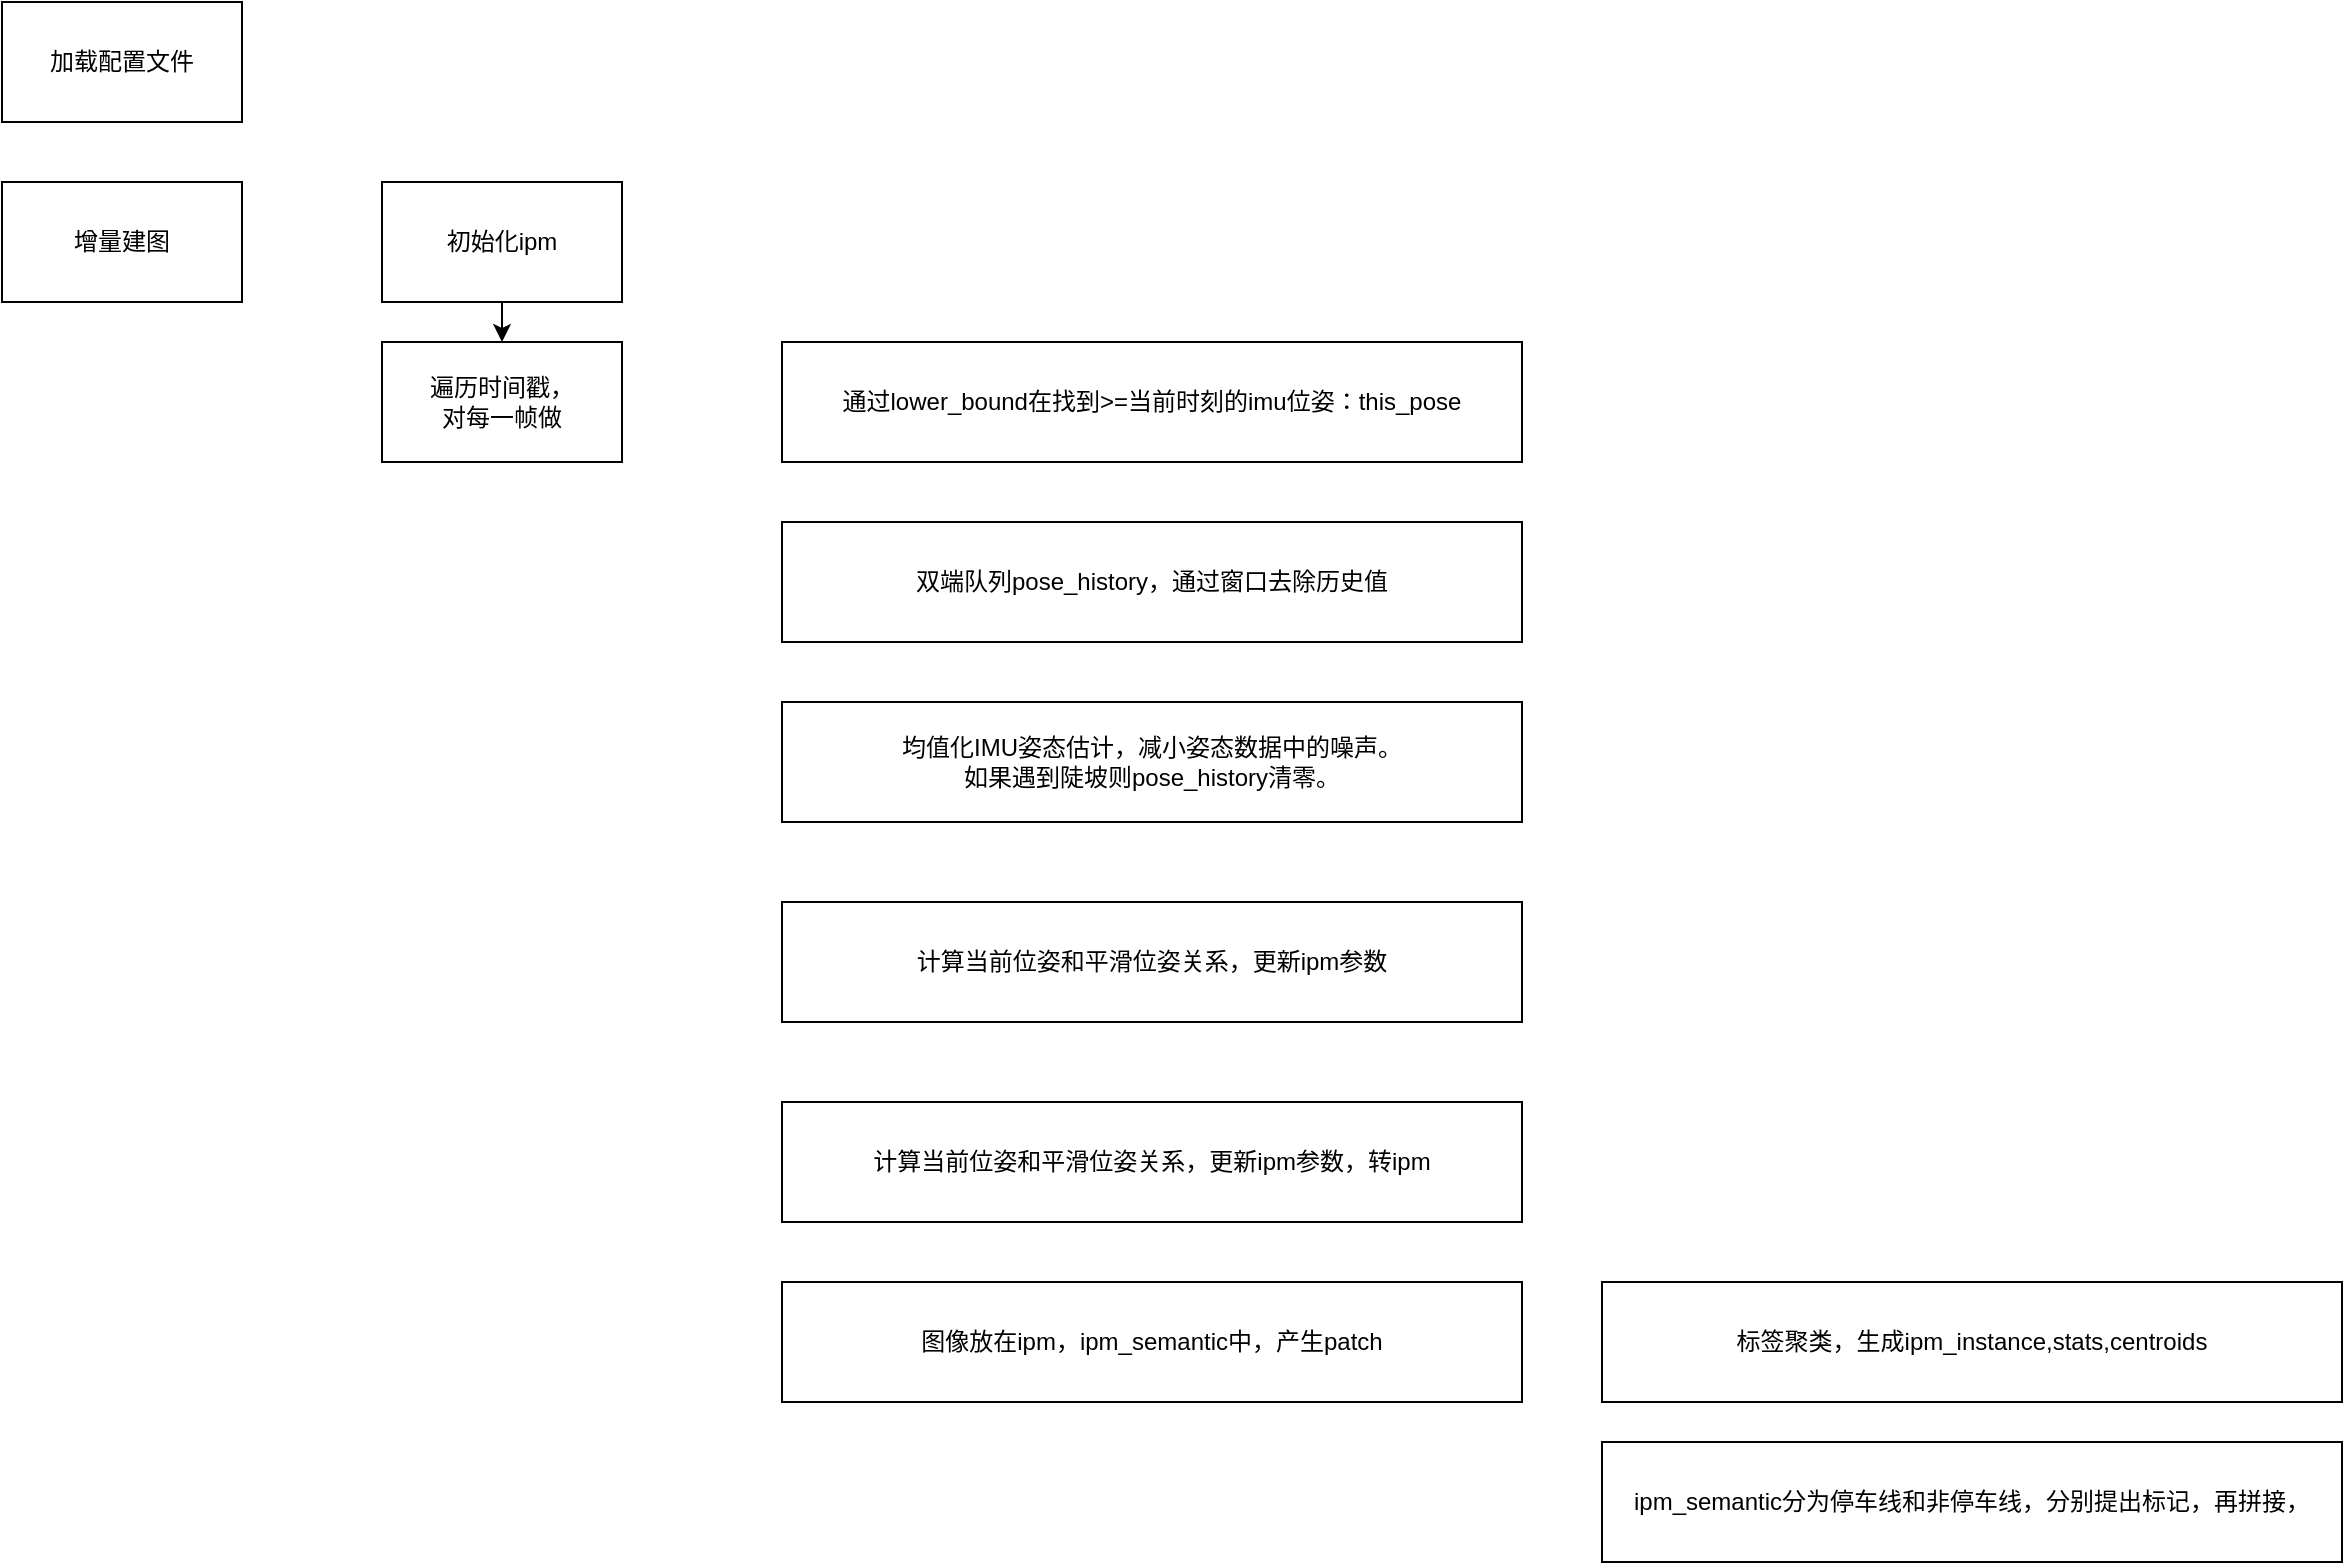 <mxfile version="25.0.1">
  <diagram name="Page-1" id="YcZxQdP-sLEUCD2x7oEg">
    <mxGraphModel dx="1184" dy="691" grid="1" gridSize="10" guides="1" tooltips="1" connect="1" arrows="1" fold="1" page="1" pageScale="1" pageWidth="850" pageHeight="1100" math="0" shadow="0">
      <root>
        <mxCell id="0" />
        <mxCell id="1" parent="0" />
        <mxCell id="7YXDTnWUT9KUjHaPm-hT-1" value="加载配置文件" style="rounded=0;whiteSpace=wrap;html=1;" vertex="1" parent="1">
          <mxGeometry x="320" y="330" width="120" height="60" as="geometry" />
        </mxCell>
        <mxCell id="7YXDTnWUT9KUjHaPm-hT-2" value="增量建图" style="rounded=0;whiteSpace=wrap;html=1;" vertex="1" parent="1">
          <mxGeometry x="320" y="420" width="120" height="60" as="geometry" />
        </mxCell>
        <mxCell id="7YXDTnWUT9KUjHaPm-hT-5" style="edgeStyle=orthogonalEdgeStyle;rounded=0;orthogonalLoop=1;jettySize=auto;html=1;exitX=0.5;exitY=1;exitDx=0;exitDy=0;entryX=0.5;entryY=0;entryDx=0;entryDy=0;" edge="1" parent="1" source="7YXDTnWUT9KUjHaPm-hT-3" target="7YXDTnWUT9KUjHaPm-hT-4">
          <mxGeometry relative="1" as="geometry" />
        </mxCell>
        <mxCell id="7YXDTnWUT9KUjHaPm-hT-3" value="初始化ipm" style="rounded=0;whiteSpace=wrap;html=1;" vertex="1" parent="1">
          <mxGeometry x="510" y="420" width="120" height="60" as="geometry" />
        </mxCell>
        <mxCell id="7YXDTnWUT9KUjHaPm-hT-4" value="&lt;div&gt;遍历时间戳，&lt;/div&gt;&lt;div&gt;对每一帧做&lt;/div&gt;" style="rounded=0;whiteSpace=wrap;html=1;" vertex="1" parent="1">
          <mxGeometry x="510" y="500" width="120" height="60" as="geometry" />
        </mxCell>
        <mxCell id="7YXDTnWUT9KUjHaPm-hT-6" value="通过lower_bound在找到&amp;gt;=当前时刻的imu位姿：this_pose" style="rounded=0;whiteSpace=wrap;html=1;" vertex="1" parent="1">
          <mxGeometry x="710" y="500" width="370" height="60" as="geometry" />
        </mxCell>
        <mxCell id="7YXDTnWUT9KUjHaPm-hT-7" value="双端队列pose_history，通过窗口去除历史值" style="rounded=0;whiteSpace=wrap;html=1;" vertex="1" parent="1">
          <mxGeometry x="710" y="590" width="370" height="60" as="geometry" />
        </mxCell>
        <mxCell id="7YXDTnWUT9KUjHaPm-hT-8" value="&lt;div&gt;均值化IMU姿态估计，减小姿态数据中的噪声。&lt;/div&gt;&lt;div&gt;如果遇到陡坡则pose_history清零。&lt;br&gt;&lt;/div&gt;" style="rounded=0;whiteSpace=wrap;html=1;" vertex="1" parent="1">
          <mxGeometry x="710" y="680" width="370" height="60" as="geometry" />
        </mxCell>
        <mxCell id="7YXDTnWUT9KUjHaPm-hT-10" value="计算当前位姿和平滑位姿关系，更新ipm参数" style="rounded=0;whiteSpace=wrap;html=1;" vertex="1" parent="1">
          <mxGeometry x="710" y="780" width="370" height="60" as="geometry" />
        </mxCell>
        <mxCell id="7YXDTnWUT9KUjHaPm-hT-11" value="计算当前位姿和平滑位姿关系，更新ipm参数，转ipm" style="rounded=0;whiteSpace=wrap;html=1;" vertex="1" parent="1">
          <mxGeometry x="710" y="880" width="370" height="60" as="geometry" />
        </mxCell>
        <mxCell id="7YXDTnWUT9KUjHaPm-hT-12" value="&lt;div&gt;图像放在ipm，ipm_semantic中，产生patch&lt;/div&gt;" style="rounded=0;whiteSpace=wrap;html=1;" vertex="1" parent="1">
          <mxGeometry x="710" y="970" width="370" height="60" as="geometry" />
        </mxCell>
        <mxCell id="7YXDTnWUT9KUjHaPm-hT-13" value="标签聚类，生成ipm_instance,stats,centroids" style="rounded=0;whiteSpace=wrap;html=1;" vertex="1" parent="1">
          <mxGeometry x="1120" y="970" width="370" height="60" as="geometry" />
        </mxCell>
        <mxCell id="7YXDTnWUT9KUjHaPm-hT-14" value="ipm_semantic分为停车线和非停车线，分别提出标记，再拼接，" style="rounded=0;whiteSpace=wrap;html=1;" vertex="1" parent="1">
          <mxGeometry x="1120" y="1050" width="370" height="60" as="geometry" />
        </mxCell>
      </root>
    </mxGraphModel>
  </diagram>
</mxfile>
